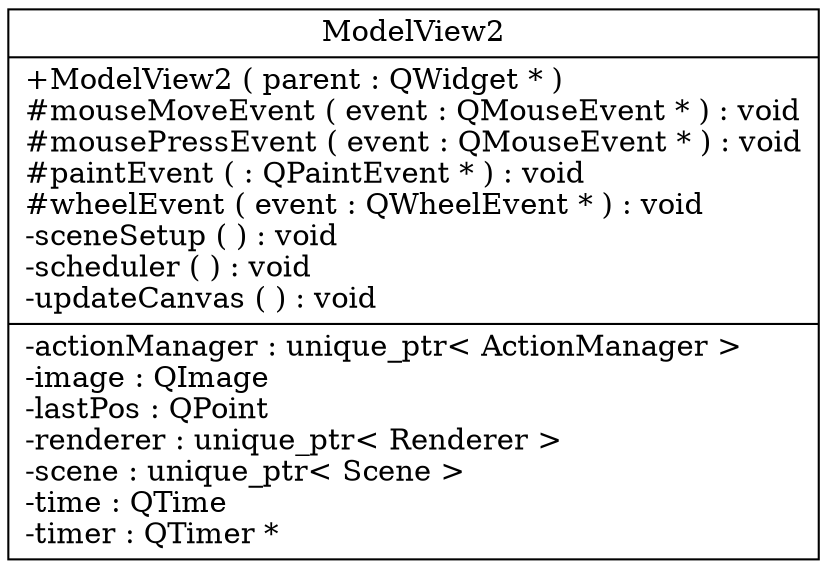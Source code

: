 digraph ModelView2
{
graph [ rankdir="RL" ]
"d5/d8f/class_model_view2" [ label="ModelView2\n|+ModelView2 ( parent : QWidget * )\l#mouseMoveEvent ( event : QMouseEvent * ) : void\l#mousePressEvent ( event : QMouseEvent * ) : void\l#paintEvent (  : QPaintEvent * ) : void\l#wheelEvent ( event : QWheelEvent * ) : void\l-sceneSetup (  ) : void\l-scheduler (  ) : void\l-updateCanvas (  ) : void\l|-actionManager : unique_ptr\< ActionManager \>\l-image : QImage\l-lastPos : QPoint\l-renderer : unique_ptr\< Renderer \>\l-scene : unique_ptr\< Scene \>\l-time : QTime\l-timer : QTimer *\l" shape="record" ]
}